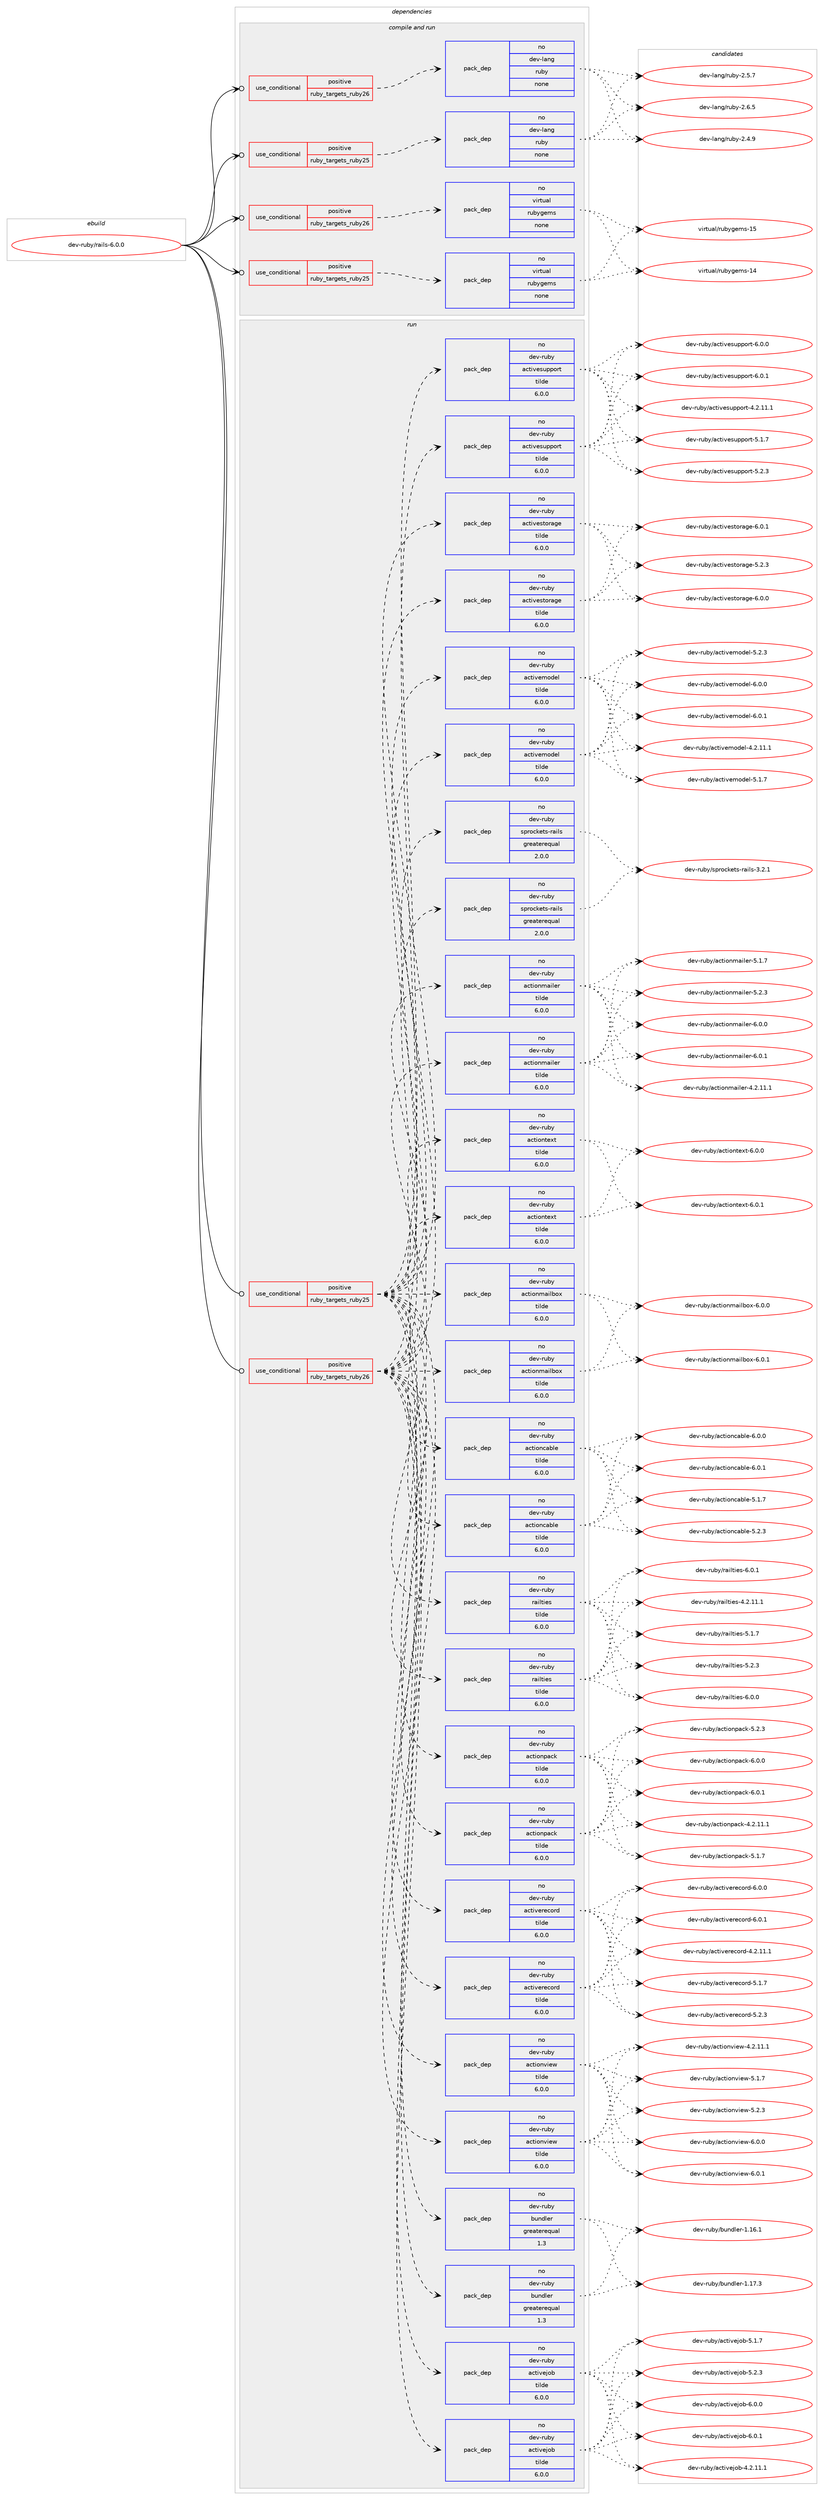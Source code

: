 digraph prolog {

# *************
# Graph options
# *************

newrank=true;
concentrate=true;
compound=true;
graph [rankdir=LR,fontname=Helvetica,fontsize=10,ranksep=1.5];#, ranksep=2.5, nodesep=0.2];
edge  [arrowhead=vee];
node  [fontname=Helvetica,fontsize=10];

# **********
# The ebuild
# **********

subgraph cluster_leftcol {
color=gray;
rank=same;
label=<<i>ebuild</i>>;
id [label="dev-ruby/rails-6.0.0", color=red, width=4, href="../dev-ruby/rails-6.0.0.svg"];
}

# ****************
# The dependencies
# ****************

subgraph cluster_midcol {
color=gray;
label=<<i>dependencies</i>>;
subgraph cluster_compile {
fillcolor="#eeeeee";
style=filled;
label=<<i>compile</i>>;
}
subgraph cluster_compileandrun {
fillcolor="#eeeeee";
style=filled;
label=<<i>compile and run</i>>;
subgraph cond171606 {
dependency703080 [label=<<TABLE BORDER="0" CELLBORDER="1" CELLSPACING="0" CELLPADDING="4"><TR><TD ROWSPAN="3" CELLPADDING="10">use_conditional</TD></TR><TR><TD>positive</TD></TR><TR><TD>ruby_targets_ruby25</TD></TR></TABLE>>, shape=none, color=red];
subgraph pack519444 {
dependency703081 [label=<<TABLE BORDER="0" CELLBORDER="1" CELLSPACING="0" CELLPADDING="4" WIDTH="220"><TR><TD ROWSPAN="6" CELLPADDING="30">pack_dep</TD></TR><TR><TD WIDTH="110">no</TD></TR><TR><TD>dev-lang</TD></TR><TR><TD>ruby</TD></TR><TR><TD>none</TD></TR><TR><TD></TD></TR></TABLE>>, shape=none, color=blue];
}
dependency703080:e -> dependency703081:w [weight=20,style="dashed",arrowhead="vee"];
}
id:e -> dependency703080:w [weight=20,style="solid",arrowhead="odotvee"];
subgraph cond171607 {
dependency703082 [label=<<TABLE BORDER="0" CELLBORDER="1" CELLSPACING="0" CELLPADDING="4"><TR><TD ROWSPAN="3" CELLPADDING="10">use_conditional</TD></TR><TR><TD>positive</TD></TR><TR><TD>ruby_targets_ruby25</TD></TR></TABLE>>, shape=none, color=red];
subgraph pack519445 {
dependency703083 [label=<<TABLE BORDER="0" CELLBORDER="1" CELLSPACING="0" CELLPADDING="4" WIDTH="220"><TR><TD ROWSPAN="6" CELLPADDING="30">pack_dep</TD></TR><TR><TD WIDTH="110">no</TD></TR><TR><TD>virtual</TD></TR><TR><TD>rubygems</TD></TR><TR><TD>none</TD></TR><TR><TD></TD></TR></TABLE>>, shape=none, color=blue];
}
dependency703082:e -> dependency703083:w [weight=20,style="dashed",arrowhead="vee"];
}
id:e -> dependency703082:w [weight=20,style="solid",arrowhead="odotvee"];
subgraph cond171608 {
dependency703084 [label=<<TABLE BORDER="0" CELLBORDER="1" CELLSPACING="0" CELLPADDING="4"><TR><TD ROWSPAN="3" CELLPADDING="10">use_conditional</TD></TR><TR><TD>positive</TD></TR><TR><TD>ruby_targets_ruby26</TD></TR></TABLE>>, shape=none, color=red];
subgraph pack519446 {
dependency703085 [label=<<TABLE BORDER="0" CELLBORDER="1" CELLSPACING="0" CELLPADDING="4" WIDTH="220"><TR><TD ROWSPAN="6" CELLPADDING="30">pack_dep</TD></TR><TR><TD WIDTH="110">no</TD></TR><TR><TD>dev-lang</TD></TR><TR><TD>ruby</TD></TR><TR><TD>none</TD></TR><TR><TD></TD></TR></TABLE>>, shape=none, color=blue];
}
dependency703084:e -> dependency703085:w [weight=20,style="dashed",arrowhead="vee"];
}
id:e -> dependency703084:w [weight=20,style="solid",arrowhead="odotvee"];
subgraph cond171609 {
dependency703086 [label=<<TABLE BORDER="0" CELLBORDER="1" CELLSPACING="0" CELLPADDING="4"><TR><TD ROWSPAN="3" CELLPADDING="10">use_conditional</TD></TR><TR><TD>positive</TD></TR><TR><TD>ruby_targets_ruby26</TD></TR></TABLE>>, shape=none, color=red];
subgraph pack519447 {
dependency703087 [label=<<TABLE BORDER="0" CELLBORDER="1" CELLSPACING="0" CELLPADDING="4" WIDTH="220"><TR><TD ROWSPAN="6" CELLPADDING="30">pack_dep</TD></TR><TR><TD WIDTH="110">no</TD></TR><TR><TD>virtual</TD></TR><TR><TD>rubygems</TD></TR><TR><TD>none</TD></TR><TR><TD></TD></TR></TABLE>>, shape=none, color=blue];
}
dependency703086:e -> dependency703087:w [weight=20,style="dashed",arrowhead="vee"];
}
id:e -> dependency703086:w [weight=20,style="solid",arrowhead="odotvee"];
}
subgraph cluster_run {
fillcolor="#eeeeee";
style=filled;
label=<<i>run</i>>;
subgraph cond171610 {
dependency703088 [label=<<TABLE BORDER="0" CELLBORDER="1" CELLSPACING="0" CELLPADDING="4"><TR><TD ROWSPAN="3" CELLPADDING="10">use_conditional</TD></TR><TR><TD>positive</TD></TR><TR><TD>ruby_targets_ruby25</TD></TR></TABLE>>, shape=none, color=red];
subgraph pack519448 {
dependency703089 [label=<<TABLE BORDER="0" CELLBORDER="1" CELLSPACING="0" CELLPADDING="4" WIDTH="220"><TR><TD ROWSPAN="6" CELLPADDING="30">pack_dep</TD></TR><TR><TD WIDTH="110">no</TD></TR><TR><TD>dev-ruby</TD></TR><TR><TD>actioncable</TD></TR><TR><TD>tilde</TD></TR><TR><TD>6.0.0</TD></TR></TABLE>>, shape=none, color=blue];
}
dependency703088:e -> dependency703089:w [weight=20,style="dashed",arrowhead="vee"];
subgraph pack519449 {
dependency703090 [label=<<TABLE BORDER="0" CELLBORDER="1" CELLSPACING="0" CELLPADDING="4" WIDTH="220"><TR><TD ROWSPAN="6" CELLPADDING="30">pack_dep</TD></TR><TR><TD WIDTH="110">no</TD></TR><TR><TD>dev-ruby</TD></TR><TR><TD>actionmailbox</TD></TR><TR><TD>tilde</TD></TR><TR><TD>6.0.0</TD></TR></TABLE>>, shape=none, color=blue];
}
dependency703088:e -> dependency703090:w [weight=20,style="dashed",arrowhead="vee"];
subgraph pack519450 {
dependency703091 [label=<<TABLE BORDER="0" CELLBORDER="1" CELLSPACING="0" CELLPADDING="4" WIDTH="220"><TR><TD ROWSPAN="6" CELLPADDING="30">pack_dep</TD></TR><TR><TD WIDTH="110">no</TD></TR><TR><TD>dev-ruby</TD></TR><TR><TD>actionmailer</TD></TR><TR><TD>tilde</TD></TR><TR><TD>6.0.0</TD></TR></TABLE>>, shape=none, color=blue];
}
dependency703088:e -> dependency703091:w [weight=20,style="dashed",arrowhead="vee"];
subgraph pack519451 {
dependency703092 [label=<<TABLE BORDER="0" CELLBORDER="1" CELLSPACING="0" CELLPADDING="4" WIDTH="220"><TR><TD ROWSPAN="6" CELLPADDING="30">pack_dep</TD></TR><TR><TD WIDTH="110">no</TD></TR><TR><TD>dev-ruby</TD></TR><TR><TD>actionpack</TD></TR><TR><TD>tilde</TD></TR><TR><TD>6.0.0</TD></TR></TABLE>>, shape=none, color=blue];
}
dependency703088:e -> dependency703092:w [weight=20,style="dashed",arrowhead="vee"];
subgraph pack519452 {
dependency703093 [label=<<TABLE BORDER="0" CELLBORDER="1" CELLSPACING="0" CELLPADDING="4" WIDTH="220"><TR><TD ROWSPAN="6" CELLPADDING="30">pack_dep</TD></TR><TR><TD WIDTH="110">no</TD></TR><TR><TD>dev-ruby</TD></TR><TR><TD>actiontext</TD></TR><TR><TD>tilde</TD></TR><TR><TD>6.0.0</TD></TR></TABLE>>, shape=none, color=blue];
}
dependency703088:e -> dependency703093:w [weight=20,style="dashed",arrowhead="vee"];
subgraph pack519453 {
dependency703094 [label=<<TABLE BORDER="0" CELLBORDER="1" CELLSPACING="0" CELLPADDING="4" WIDTH="220"><TR><TD ROWSPAN="6" CELLPADDING="30">pack_dep</TD></TR><TR><TD WIDTH="110">no</TD></TR><TR><TD>dev-ruby</TD></TR><TR><TD>actionview</TD></TR><TR><TD>tilde</TD></TR><TR><TD>6.0.0</TD></TR></TABLE>>, shape=none, color=blue];
}
dependency703088:e -> dependency703094:w [weight=20,style="dashed",arrowhead="vee"];
subgraph pack519454 {
dependency703095 [label=<<TABLE BORDER="0" CELLBORDER="1" CELLSPACING="0" CELLPADDING="4" WIDTH="220"><TR><TD ROWSPAN="6" CELLPADDING="30">pack_dep</TD></TR><TR><TD WIDTH="110">no</TD></TR><TR><TD>dev-ruby</TD></TR><TR><TD>activejob</TD></TR><TR><TD>tilde</TD></TR><TR><TD>6.0.0</TD></TR></TABLE>>, shape=none, color=blue];
}
dependency703088:e -> dependency703095:w [weight=20,style="dashed",arrowhead="vee"];
subgraph pack519455 {
dependency703096 [label=<<TABLE BORDER="0" CELLBORDER="1" CELLSPACING="0" CELLPADDING="4" WIDTH="220"><TR><TD ROWSPAN="6" CELLPADDING="30">pack_dep</TD></TR><TR><TD WIDTH="110">no</TD></TR><TR><TD>dev-ruby</TD></TR><TR><TD>activemodel</TD></TR><TR><TD>tilde</TD></TR><TR><TD>6.0.0</TD></TR></TABLE>>, shape=none, color=blue];
}
dependency703088:e -> dependency703096:w [weight=20,style="dashed",arrowhead="vee"];
subgraph pack519456 {
dependency703097 [label=<<TABLE BORDER="0" CELLBORDER="1" CELLSPACING="0" CELLPADDING="4" WIDTH="220"><TR><TD ROWSPAN="6" CELLPADDING="30">pack_dep</TD></TR><TR><TD WIDTH="110">no</TD></TR><TR><TD>dev-ruby</TD></TR><TR><TD>activerecord</TD></TR><TR><TD>tilde</TD></TR><TR><TD>6.0.0</TD></TR></TABLE>>, shape=none, color=blue];
}
dependency703088:e -> dependency703097:w [weight=20,style="dashed",arrowhead="vee"];
subgraph pack519457 {
dependency703098 [label=<<TABLE BORDER="0" CELLBORDER="1" CELLSPACING="0" CELLPADDING="4" WIDTH="220"><TR><TD ROWSPAN="6" CELLPADDING="30">pack_dep</TD></TR><TR><TD WIDTH="110">no</TD></TR><TR><TD>dev-ruby</TD></TR><TR><TD>activestorage</TD></TR><TR><TD>tilde</TD></TR><TR><TD>6.0.0</TD></TR></TABLE>>, shape=none, color=blue];
}
dependency703088:e -> dependency703098:w [weight=20,style="dashed",arrowhead="vee"];
subgraph pack519458 {
dependency703099 [label=<<TABLE BORDER="0" CELLBORDER="1" CELLSPACING="0" CELLPADDING="4" WIDTH="220"><TR><TD ROWSPAN="6" CELLPADDING="30">pack_dep</TD></TR><TR><TD WIDTH="110">no</TD></TR><TR><TD>dev-ruby</TD></TR><TR><TD>activesupport</TD></TR><TR><TD>tilde</TD></TR><TR><TD>6.0.0</TD></TR></TABLE>>, shape=none, color=blue];
}
dependency703088:e -> dependency703099:w [weight=20,style="dashed",arrowhead="vee"];
subgraph pack519459 {
dependency703100 [label=<<TABLE BORDER="0" CELLBORDER="1" CELLSPACING="0" CELLPADDING="4" WIDTH="220"><TR><TD ROWSPAN="6" CELLPADDING="30">pack_dep</TD></TR><TR><TD WIDTH="110">no</TD></TR><TR><TD>dev-ruby</TD></TR><TR><TD>railties</TD></TR><TR><TD>tilde</TD></TR><TR><TD>6.0.0</TD></TR></TABLE>>, shape=none, color=blue];
}
dependency703088:e -> dependency703100:w [weight=20,style="dashed",arrowhead="vee"];
subgraph pack519460 {
dependency703101 [label=<<TABLE BORDER="0" CELLBORDER="1" CELLSPACING="0" CELLPADDING="4" WIDTH="220"><TR><TD ROWSPAN="6" CELLPADDING="30">pack_dep</TD></TR><TR><TD WIDTH="110">no</TD></TR><TR><TD>dev-ruby</TD></TR><TR><TD>bundler</TD></TR><TR><TD>greaterequal</TD></TR><TR><TD>1.3</TD></TR></TABLE>>, shape=none, color=blue];
}
dependency703088:e -> dependency703101:w [weight=20,style="dashed",arrowhead="vee"];
subgraph pack519461 {
dependency703102 [label=<<TABLE BORDER="0" CELLBORDER="1" CELLSPACING="0" CELLPADDING="4" WIDTH="220"><TR><TD ROWSPAN="6" CELLPADDING="30">pack_dep</TD></TR><TR><TD WIDTH="110">no</TD></TR><TR><TD>dev-ruby</TD></TR><TR><TD>sprockets-rails</TD></TR><TR><TD>greaterequal</TD></TR><TR><TD>2.0.0</TD></TR></TABLE>>, shape=none, color=blue];
}
dependency703088:e -> dependency703102:w [weight=20,style="dashed",arrowhead="vee"];
}
id:e -> dependency703088:w [weight=20,style="solid",arrowhead="odot"];
subgraph cond171611 {
dependency703103 [label=<<TABLE BORDER="0" CELLBORDER="1" CELLSPACING="0" CELLPADDING="4"><TR><TD ROWSPAN="3" CELLPADDING="10">use_conditional</TD></TR><TR><TD>positive</TD></TR><TR><TD>ruby_targets_ruby26</TD></TR></TABLE>>, shape=none, color=red];
subgraph pack519462 {
dependency703104 [label=<<TABLE BORDER="0" CELLBORDER="1" CELLSPACING="0" CELLPADDING="4" WIDTH="220"><TR><TD ROWSPAN="6" CELLPADDING="30">pack_dep</TD></TR><TR><TD WIDTH="110">no</TD></TR><TR><TD>dev-ruby</TD></TR><TR><TD>actioncable</TD></TR><TR><TD>tilde</TD></TR><TR><TD>6.0.0</TD></TR></TABLE>>, shape=none, color=blue];
}
dependency703103:e -> dependency703104:w [weight=20,style="dashed",arrowhead="vee"];
subgraph pack519463 {
dependency703105 [label=<<TABLE BORDER="0" CELLBORDER="1" CELLSPACING="0" CELLPADDING="4" WIDTH="220"><TR><TD ROWSPAN="6" CELLPADDING="30">pack_dep</TD></TR><TR><TD WIDTH="110">no</TD></TR><TR><TD>dev-ruby</TD></TR><TR><TD>actionmailbox</TD></TR><TR><TD>tilde</TD></TR><TR><TD>6.0.0</TD></TR></TABLE>>, shape=none, color=blue];
}
dependency703103:e -> dependency703105:w [weight=20,style="dashed",arrowhead="vee"];
subgraph pack519464 {
dependency703106 [label=<<TABLE BORDER="0" CELLBORDER="1" CELLSPACING="0" CELLPADDING="4" WIDTH="220"><TR><TD ROWSPAN="6" CELLPADDING="30">pack_dep</TD></TR><TR><TD WIDTH="110">no</TD></TR><TR><TD>dev-ruby</TD></TR><TR><TD>actionmailer</TD></TR><TR><TD>tilde</TD></TR><TR><TD>6.0.0</TD></TR></TABLE>>, shape=none, color=blue];
}
dependency703103:e -> dependency703106:w [weight=20,style="dashed",arrowhead="vee"];
subgraph pack519465 {
dependency703107 [label=<<TABLE BORDER="0" CELLBORDER="1" CELLSPACING="0" CELLPADDING="4" WIDTH="220"><TR><TD ROWSPAN="6" CELLPADDING="30">pack_dep</TD></TR><TR><TD WIDTH="110">no</TD></TR><TR><TD>dev-ruby</TD></TR><TR><TD>actionpack</TD></TR><TR><TD>tilde</TD></TR><TR><TD>6.0.0</TD></TR></TABLE>>, shape=none, color=blue];
}
dependency703103:e -> dependency703107:w [weight=20,style="dashed",arrowhead="vee"];
subgraph pack519466 {
dependency703108 [label=<<TABLE BORDER="0" CELLBORDER="1" CELLSPACING="0" CELLPADDING="4" WIDTH="220"><TR><TD ROWSPAN="6" CELLPADDING="30">pack_dep</TD></TR><TR><TD WIDTH="110">no</TD></TR><TR><TD>dev-ruby</TD></TR><TR><TD>actiontext</TD></TR><TR><TD>tilde</TD></TR><TR><TD>6.0.0</TD></TR></TABLE>>, shape=none, color=blue];
}
dependency703103:e -> dependency703108:w [weight=20,style="dashed",arrowhead="vee"];
subgraph pack519467 {
dependency703109 [label=<<TABLE BORDER="0" CELLBORDER="1" CELLSPACING="0" CELLPADDING="4" WIDTH="220"><TR><TD ROWSPAN="6" CELLPADDING="30">pack_dep</TD></TR><TR><TD WIDTH="110">no</TD></TR><TR><TD>dev-ruby</TD></TR><TR><TD>actionview</TD></TR><TR><TD>tilde</TD></TR><TR><TD>6.0.0</TD></TR></TABLE>>, shape=none, color=blue];
}
dependency703103:e -> dependency703109:w [weight=20,style="dashed",arrowhead="vee"];
subgraph pack519468 {
dependency703110 [label=<<TABLE BORDER="0" CELLBORDER="1" CELLSPACING="0" CELLPADDING="4" WIDTH="220"><TR><TD ROWSPAN="6" CELLPADDING="30">pack_dep</TD></TR><TR><TD WIDTH="110">no</TD></TR><TR><TD>dev-ruby</TD></TR><TR><TD>activejob</TD></TR><TR><TD>tilde</TD></TR><TR><TD>6.0.0</TD></TR></TABLE>>, shape=none, color=blue];
}
dependency703103:e -> dependency703110:w [weight=20,style="dashed",arrowhead="vee"];
subgraph pack519469 {
dependency703111 [label=<<TABLE BORDER="0" CELLBORDER="1" CELLSPACING="0" CELLPADDING="4" WIDTH="220"><TR><TD ROWSPAN="6" CELLPADDING="30">pack_dep</TD></TR><TR><TD WIDTH="110">no</TD></TR><TR><TD>dev-ruby</TD></TR><TR><TD>activemodel</TD></TR><TR><TD>tilde</TD></TR><TR><TD>6.0.0</TD></TR></TABLE>>, shape=none, color=blue];
}
dependency703103:e -> dependency703111:w [weight=20,style="dashed",arrowhead="vee"];
subgraph pack519470 {
dependency703112 [label=<<TABLE BORDER="0" CELLBORDER="1" CELLSPACING="0" CELLPADDING="4" WIDTH="220"><TR><TD ROWSPAN="6" CELLPADDING="30">pack_dep</TD></TR><TR><TD WIDTH="110">no</TD></TR><TR><TD>dev-ruby</TD></TR><TR><TD>activerecord</TD></TR><TR><TD>tilde</TD></TR><TR><TD>6.0.0</TD></TR></TABLE>>, shape=none, color=blue];
}
dependency703103:e -> dependency703112:w [weight=20,style="dashed",arrowhead="vee"];
subgraph pack519471 {
dependency703113 [label=<<TABLE BORDER="0" CELLBORDER="1" CELLSPACING="0" CELLPADDING="4" WIDTH="220"><TR><TD ROWSPAN="6" CELLPADDING="30">pack_dep</TD></TR><TR><TD WIDTH="110">no</TD></TR><TR><TD>dev-ruby</TD></TR><TR><TD>activestorage</TD></TR><TR><TD>tilde</TD></TR><TR><TD>6.0.0</TD></TR></TABLE>>, shape=none, color=blue];
}
dependency703103:e -> dependency703113:w [weight=20,style="dashed",arrowhead="vee"];
subgraph pack519472 {
dependency703114 [label=<<TABLE BORDER="0" CELLBORDER="1" CELLSPACING="0" CELLPADDING="4" WIDTH="220"><TR><TD ROWSPAN="6" CELLPADDING="30">pack_dep</TD></TR><TR><TD WIDTH="110">no</TD></TR><TR><TD>dev-ruby</TD></TR><TR><TD>activesupport</TD></TR><TR><TD>tilde</TD></TR><TR><TD>6.0.0</TD></TR></TABLE>>, shape=none, color=blue];
}
dependency703103:e -> dependency703114:w [weight=20,style="dashed",arrowhead="vee"];
subgraph pack519473 {
dependency703115 [label=<<TABLE BORDER="0" CELLBORDER="1" CELLSPACING="0" CELLPADDING="4" WIDTH="220"><TR><TD ROWSPAN="6" CELLPADDING="30">pack_dep</TD></TR><TR><TD WIDTH="110">no</TD></TR><TR><TD>dev-ruby</TD></TR><TR><TD>railties</TD></TR><TR><TD>tilde</TD></TR><TR><TD>6.0.0</TD></TR></TABLE>>, shape=none, color=blue];
}
dependency703103:e -> dependency703115:w [weight=20,style="dashed",arrowhead="vee"];
subgraph pack519474 {
dependency703116 [label=<<TABLE BORDER="0" CELLBORDER="1" CELLSPACING="0" CELLPADDING="4" WIDTH="220"><TR><TD ROWSPAN="6" CELLPADDING="30">pack_dep</TD></TR><TR><TD WIDTH="110">no</TD></TR><TR><TD>dev-ruby</TD></TR><TR><TD>bundler</TD></TR><TR><TD>greaterequal</TD></TR><TR><TD>1.3</TD></TR></TABLE>>, shape=none, color=blue];
}
dependency703103:e -> dependency703116:w [weight=20,style="dashed",arrowhead="vee"];
subgraph pack519475 {
dependency703117 [label=<<TABLE BORDER="0" CELLBORDER="1" CELLSPACING="0" CELLPADDING="4" WIDTH="220"><TR><TD ROWSPAN="6" CELLPADDING="30">pack_dep</TD></TR><TR><TD WIDTH="110">no</TD></TR><TR><TD>dev-ruby</TD></TR><TR><TD>sprockets-rails</TD></TR><TR><TD>greaterequal</TD></TR><TR><TD>2.0.0</TD></TR></TABLE>>, shape=none, color=blue];
}
dependency703103:e -> dependency703117:w [weight=20,style="dashed",arrowhead="vee"];
}
id:e -> dependency703103:w [weight=20,style="solid",arrowhead="odot"];
}
}

# **************
# The candidates
# **************

subgraph cluster_choices {
rank=same;
color=gray;
label=<<i>candidates</i>>;

subgraph choice519444 {
color=black;
nodesep=1;
choice10010111845108971101034711411798121455046524657 [label="dev-lang/ruby-2.4.9", color=red, width=4,href="../dev-lang/ruby-2.4.9.svg"];
choice10010111845108971101034711411798121455046534655 [label="dev-lang/ruby-2.5.7", color=red, width=4,href="../dev-lang/ruby-2.5.7.svg"];
choice10010111845108971101034711411798121455046544653 [label="dev-lang/ruby-2.6.5", color=red, width=4,href="../dev-lang/ruby-2.6.5.svg"];
dependency703081:e -> choice10010111845108971101034711411798121455046524657:w [style=dotted,weight="100"];
dependency703081:e -> choice10010111845108971101034711411798121455046534655:w [style=dotted,weight="100"];
dependency703081:e -> choice10010111845108971101034711411798121455046544653:w [style=dotted,weight="100"];
}
subgraph choice519445 {
color=black;
nodesep=1;
choice118105114116117971084711411798121103101109115454952 [label="virtual/rubygems-14", color=red, width=4,href="../virtual/rubygems-14.svg"];
choice118105114116117971084711411798121103101109115454953 [label="virtual/rubygems-15", color=red, width=4,href="../virtual/rubygems-15.svg"];
dependency703083:e -> choice118105114116117971084711411798121103101109115454952:w [style=dotted,weight="100"];
dependency703083:e -> choice118105114116117971084711411798121103101109115454953:w [style=dotted,weight="100"];
}
subgraph choice519446 {
color=black;
nodesep=1;
choice10010111845108971101034711411798121455046524657 [label="dev-lang/ruby-2.4.9", color=red, width=4,href="../dev-lang/ruby-2.4.9.svg"];
choice10010111845108971101034711411798121455046534655 [label="dev-lang/ruby-2.5.7", color=red, width=4,href="../dev-lang/ruby-2.5.7.svg"];
choice10010111845108971101034711411798121455046544653 [label="dev-lang/ruby-2.6.5", color=red, width=4,href="../dev-lang/ruby-2.6.5.svg"];
dependency703085:e -> choice10010111845108971101034711411798121455046524657:w [style=dotted,weight="100"];
dependency703085:e -> choice10010111845108971101034711411798121455046534655:w [style=dotted,weight="100"];
dependency703085:e -> choice10010111845108971101034711411798121455046544653:w [style=dotted,weight="100"];
}
subgraph choice519447 {
color=black;
nodesep=1;
choice118105114116117971084711411798121103101109115454952 [label="virtual/rubygems-14", color=red, width=4,href="../virtual/rubygems-14.svg"];
choice118105114116117971084711411798121103101109115454953 [label="virtual/rubygems-15", color=red, width=4,href="../virtual/rubygems-15.svg"];
dependency703087:e -> choice118105114116117971084711411798121103101109115454952:w [style=dotted,weight="100"];
dependency703087:e -> choice118105114116117971084711411798121103101109115454953:w [style=dotted,weight="100"];
}
subgraph choice519448 {
color=black;
nodesep=1;
choice1001011184511411798121479799116105111110999798108101455346494655 [label="dev-ruby/actioncable-5.1.7", color=red, width=4,href="../dev-ruby/actioncable-5.1.7.svg"];
choice1001011184511411798121479799116105111110999798108101455346504651 [label="dev-ruby/actioncable-5.2.3", color=red, width=4,href="../dev-ruby/actioncable-5.2.3.svg"];
choice1001011184511411798121479799116105111110999798108101455446484648 [label="dev-ruby/actioncable-6.0.0", color=red, width=4,href="../dev-ruby/actioncable-6.0.0.svg"];
choice1001011184511411798121479799116105111110999798108101455446484649 [label="dev-ruby/actioncable-6.0.1", color=red, width=4,href="../dev-ruby/actioncable-6.0.1.svg"];
dependency703089:e -> choice1001011184511411798121479799116105111110999798108101455346494655:w [style=dotted,weight="100"];
dependency703089:e -> choice1001011184511411798121479799116105111110999798108101455346504651:w [style=dotted,weight="100"];
dependency703089:e -> choice1001011184511411798121479799116105111110999798108101455446484648:w [style=dotted,weight="100"];
dependency703089:e -> choice1001011184511411798121479799116105111110999798108101455446484649:w [style=dotted,weight="100"];
}
subgraph choice519449 {
color=black;
nodesep=1;
choice10010111845114117981214797991161051111101099710510898111120455446484648 [label="dev-ruby/actionmailbox-6.0.0", color=red, width=4,href="../dev-ruby/actionmailbox-6.0.0.svg"];
choice10010111845114117981214797991161051111101099710510898111120455446484649 [label="dev-ruby/actionmailbox-6.0.1", color=red, width=4,href="../dev-ruby/actionmailbox-6.0.1.svg"];
dependency703090:e -> choice10010111845114117981214797991161051111101099710510898111120455446484648:w [style=dotted,weight="100"];
dependency703090:e -> choice10010111845114117981214797991161051111101099710510898111120455446484649:w [style=dotted,weight="100"];
}
subgraph choice519450 {
color=black;
nodesep=1;
choice100101118451141179812147979911610511111010997105108101114455246504649494649 [label="dev-ruby/actionmailer-4.2.11.1", color=red, width=4,href="../dev-ruby/actionmailer-4.2.11.1.svg"];
choice100101118451141179812147979911610511111010997105108101114455346494655 [label="dev-ruby/actionmailer-5.1.7", color=red, width=4,href="../dev-ruby/actionmailer-5.1.7.svg"];
choice100101118451141179812147979911610511111010997105108101114455346504651 [label="dev-ruby/actionmailer-5.2.3", color=red, width=4,href="../dev-ruby/actionmailer-5.2.3.svg"];
choice100101118451141179812147979911610511111010997105108101114455446484648 [label="dev-ruby/actionmailer-6.0.0", color=red, width=4,href="../dev-ruby/actionmailer-6.0.0.svg"];
choice100101118451141179812147979911610511111010997105108101114455446484649 [label="dev-ruby/actionmailer-6.0.1", color=red, width=4,href="../dev-ruby/actionmailer-6.0.1.svg"];
dependency703091:e -> choice100101118451141179812147979911610511111010997105108101114455246504649494649:w [style=dotted,weight="100"];
dependency703091:e -> choice100101118451141179812147979911610511111010997105108101114455346494655:w [style=dotted,weight="100"];
dependency703091:e -> choice100101118451141179812147979911610511111010997105108101114455346504651:w [style=dotted,weight="100"];
dependency703091:e -> choice100101118451141179812147979911610511111010997105108101114455446484648:w [style=dotted,weight="100"];
dependency703091:e -> choice100101118451141179812147979911610511111010997105108101114455446484649:w [style=dotted,weight="100"];
}
subgraph choice519451 {
color=black;
nodesep=1;
choice10010111845114117981214797991161051111101129799107455246504649494649 [label="dev-ruby/actionpack-4.2.11.1", color=red, width=4,href="../dev-ruby/actionpack-4.2.11.1.svg"];
choice10010111845114117981214797991161051111101129799107455346494655 [label="dev-ruby/actionpack-5.1.7", color=red, width=4,href="../dev-ruby/actionpack-5.1.7.svg"];
choice10010111845114117981214797991161051111101129799107455346504651 [label="dev-ruby/actionpack-5.2.3", color=red, width=4,href="../dev-ruby/actionpack-5.2.3.svg"];
choice10010111845114117981214797991161051111101129799107455446484648 [label="dev-ruby/actionpack-6.0.0", color=red, width=4,href="../dev-ruby/actionpack-6.0.0.svg"];
choice10010111845114117981214797991161051111101129799107455446484649 [label="dev-ruby/actionpack-6.0.1", color=red, width=4,href="../dev-ruby/actionpack-6.0.1.svg"];
dependency703092:e -> choice10010111845114117981214797991161051111101129799107455246504649494649:w [style=dotted,weight="100"];
dependency703092:e -> choice10010111845114117981214797991161051111101129799107455346494655:w [style=dotted,weight="100"];
dependency703092:e -> choice10010111845114117981214797991161051111101129799107455346504651:w [style=dotted,weight="100"];
dependency703092:e -> choice10010111845114117981214797991161051111101129799107455446484648:w [style=dotted,weight="100"];
dependency703092:e -> choice10010111845114117981214797991161051111101129799107455446484649:w [style=dotted,weight="100"];
}
subgraph choice519452 {
color=black;
nodesep=1;
choice1001011184511411798121479799116105111110116101120116455446484648 [label="dev-ruby/actiontext-6.0.0", color=red, width=4,href="../dev-ruby/actiontext-6.0.0.svg"];
choice1001011184511411798121479799116105111110116101120116455446484649 [label="dev-ruby/actiontext-6.0.1", color=red, width=4,href="../dev-ruby/actiontext-6.0.1.svg"];
dependency703093:e -> choice1001011184511411798121479799116105111110116101120116455446484648:w [style=dotted,weight="100"];
dependency703093:e -> choice1001011184511411798121479799116105111110116101120116455446484649:w [style=dotted,weight="100"];
}
subgraph choice519453 {
color=black;
nodesep=1;
choice1001011184511411798121479799116105111110118105101119455246504649494649 [label="dev-ruby/actionview-4.2.11.1", color=red, width=4,href="../dev-ruby/actionview-4.2.11.1.svg"];
choice1001011184511411798121479799116105111110118105101119455346494655 [label="dev-ruby/actionview-5.1.7", color=red, width=4,href="../dev-ruby/actionview-5.1.7.svg"];
choice1001011184511411798121479799116105111110118105101119455346504651 [label="dev-ruby/actionview-5.2.3", color=red, width=4,href="../dev-ruby/actionview-5.2.3.svg"];
choice1001011184511411798121479799116105111110118105101119455446484648 [label="dev-ruby/actionview-6.0.0", color=red, width=4,href="../dev-ruby/actionview-6.0.0.svg"];
choice1001011184511411798121479799116105111110118105101119455446484649 [label="dev-ruby/actionview-6.0.1", color=red, width=4,href="../dev-ruby/actionview-6.0.1.svg"];
dependency703094:e -> choice1001011184511411798121479799116105111110118105101119455246504649494649:w [style=dotted,weight="100"];
dependency703094:e -> choice1001011184511411798121479799116105111110118105101119455346494655:w [style=dotted,weight="100"];
dependency703094:e -> choice1001011184511411798121479799116105111110118105101119455346504651:w [style=dotted,weight="100"];
dependency703094:e -> choice1001011184511411798121479799116105111110118105101119455446484648:w [style=dotted,weight="100"];
dependency703094:e -> choice1001011184511411798121479799116105111110118105101119455446484649:w [style=dotted,weight="100"];
}
subgraph choice519454 {
color=black;
nodesep=1;
choice100101118451141179812147979911610511810110611198455246504649494649 [label="dev-ruby/activejob-4.2.11.1", color=red, width=4,href="../dev-ruby/activejob-4.2.11.1.svg"];
choice100101118451141179812147979911610511810110611198455346494655 [label="dev-ruby/activejob-5.1.7", color=red, width=4,href="../dev-ruby/activejob-5.1.7.svg"];
choice100101118451141179812147979911610511810110611198455346504651 [label="dev-ruby/activejob-5.2.3", color=red, width=4,href="../dev-ruby/activejob-5.2.3.svg"];
choice100101118451141179812147979911610511810110611198455446484648 [label="dev-ruby/activejob-6.0.0", color=red, width=4,href="../dev-ruby/activejob-6.0.0.svg"];
choice100101118451141179812147979911610511810110611198455446484649 [label="dev-ruby/activejob-6.0.1", color=red, width=4,href="../dev-ruby/activejob-6.0.1.svg"];
dependency703095:e -> choice100101118451141179812147979911610511810110611198455246504649494649:w [style=dotted,weight="100"];
dependency703095:e -> choice100101118451141179812147979911610511810110611198455346494655:w [style=dotted,weight="100"];
dependency703095:e -> choice100101118451141179812147979911610511810110611198455346504651:w [style=dotted,weight="100"];
dependency703095:e -> choice100101118451141179812147979911610511810110611198455446484648:w [style=dotted,weight="100"];
dependency703095:e -> choice100101118451141179812147979911610511810110611198455446484649:w [style=dotted,weight="100"];
}
subgraph choice519455 {
color=black;
nodesep=1;
choice1001011184511411798121479799116105118101109111100101108455246504649494649 [label="dev-ruby/activemodel-4.2.11.1", color=red, width=4,href="../dev-ruby/activemodel-4.2.11.1.svg"];
choice1001011184511411798121479799116105118101109111100101108455346494655 [label="dev-ruby/activemodel-5.1.7", color=red, width=4,href="../dev-ruby/activemodel-5.1.7.svg"];
choice1001011184511411798121479799116105118101109111100101108455346504651 [label="dev-ruby/activemodel-5.2.3", color=red, width=4,href="../dev-ruby/activemodel-5.2.3.svg"];
choice1001011184511411798121479799116105118101109111100101108455446484648 [label="dev-ruby/activemodel-6.0.0", color=red, width=4,href="../dev-ruby/activemodel-6.0.0.svg"];
choice1001011184511411798121479799116105118101109111100101108455446484649 [label="dev-ruby/activemodel-6.0.1", color=red, width=4,href="../dev-ruby/activemodel-6.0.1.svg"];
dependency703096:e -> choice1001011184511411798121479799116105118101109111100101108455246504649494649:w [style=dotted,weight="100"];
dependency703096:e -> choice1001011184511411798121479799116105118101109111100101108455346494655:w [style=dotted,weight="100"];
dependency703096:e -> choice1001011184511411798121479799116105118101109111100101108455346504651:w [style=dotted,weight="100"];
dependency703096:e -> choice1001011184511411798121479799116105118101109111100101108455446484648:w [style=dotted,weight="100"];
dependency703096:e -> choice1001011184511411798121479799116105118101109111100101108455446484649:w [style=dotted,weight="100"];
}
subgraph choice519456 {
color=black;
nodesep=1;
choice100101118451141179812147979911610511810111410199111114100455246504649494649 [label="dev-ruby/activerecord-4.2.11.1", color=red, width=4,href="../dev-ruby/activerecord-4.2.11.1.svg"];
choice100101118451141179812147979911610511810111410199111114100455346494655 [label="dev-ruby/activerecord-5.1.7", color=red, width=4,href="../dev-ruby/activerecord-5.1.7.svg"];
choice100101118451141179812147979911610511810111410199111114100455346504651 [label="dev-ruby/activerecord-5.2.3", color=red, width=4,href="../dev-ruby/activerecord-5.2.3.svg"];
choice100101118451141179812147979911610511810111410199111114100455446484648 [label="dev-ruby/activerecord-6.0.0", color=red, width=4,href="../dev-ruby/activerecord-6.0.0.svg"];
choice100101118451141179812147979911610511810111410199111114100455446484649 [label="dev-ruby/activerecord-6.0.1", color=red, width=4,href="../dev-ruby/activerecord-6.0.1.svg"];
dependency703097:e -> choice100101118451141179812147979911610511810111410199111114100455246504649494649:w [style=dotted,weight="100"];
dependency703097:e -> choice100101118451141179812147979911610511810111410199111114100455346494655:w [style=dotted,weight="100"];
dependency703097:e -> choice100101118451141179812147979911610511810111410199111114100455346504651:w [style=dotted,weight="100"];
dependency703097:e -> choice100101118451141179812147979911610511810111410199111114100455446484648:w [style=dotted,weight="100"];
dependency703097:e -> choice100101118451141179812147979911610511810111410199111114100455446484649:w [style=dotted,weight="100"];
}
subgraph choice519457 {
color=black;
nodesep=1;
choice100101118451141179812147979911610511810111511611111497103101455346504651 [label="dev-ruby/activestorage-5.2.3", color=red, width=4,href="../dev-ruby/activestorage-5.2.3.svg"];
choice100101118451141179812147979911610511810111511611111497103101455446484648 [label="dev-ruby/activestorage-6.0.0", color=red, width=4,href="../dev-ruby/activestorage-6.0.0.svg"];
choice100101118451141179812147979911610511810111511611111497103101455446484649 [label="dev-ruby/activestorage-6.0.1", color=red, width=4,href="../dev-ruby/activestorage-6.0.1.svg"];
dependency703098:e -> choice100101118451141179812147979911610511810111511611111497103101455346504651:w [style=dotted,weight="100"];
dependency703098:e -> choice100101118451141179812147979911610511810111511611111497103101455446484648:w [style=dotted,weight="100"];
dependency703098:e -> choice100101118451141179812147979911610511810111511611111497103101455446484649:w [style=dotted,weight="100"];
}
subgraph choice519458 {
color=black;
nodesep=1;
choice1001011184511411798121479799116105118101115117112112111114116455246504649494649 [label="dev-ruby/activesupport-4.2.11.1", color=red, width=4,href="../dev-ruby/activesupport-4.2.11.1.svg"];
choice1001011184511411798121479799116105118101115117112112111114116455346494655 [label="dev-ruby/activesupport-5.1.7", color=red, width=4,href="../dev-ruby/activesupport-5.1.7.svg"];
choice1001011184511411798121479799116105118101115117112112111114116455346504651 [label="dev-ruby/activesupport-5.2.3", color=red, width=4,href="../dev-ruby/activesupport-5.2.3.svg"];
choice1001011184511411798121479799116105118101115117112112111114116455446484648 [label="dev-ruby/activesupport-6.0.0", color=red, width=4,href="../dev-ruby/activesupport-6.0.0.svg"];
choice1001011184511411798121479799116105118101115117112112111114116455446484649 [label="dev-ruby/activesupport-6.0.1", color=red, width=4,href="../dev-ruby/activesupport-6.0.1.svg"];
dependency703099:e -> choice1001011184511411798121479799116105118101115117112112111114116455246504649494649:w [style=dotted,weight="100"];
dependency703099:e -> choice1001011184511411798121479799116105118101115117112112111114116455346494655:w [style=dotted,weight="100"];
dependency703099:e -> choice1001011184511411798121479799116105118101115117112112111114116455346504651:w [style=dotted,weight="100"];
dependency703099:e -> choice1001011184511411798121479799116105118101115117112112111114116455446484648:w [style=dotted,weight="100"];
dependency703099:e -> choice1001011184511411798121479799116105118101115117112112111114116455446484649:w [style=dotted,weight="100"];
}
subgraph choice519459 {
color=black;
nodesep=1;
choice10010111845114117981214711497105108116105101115455246504649494649 [label="dev-ruby/railties-4.2.11.1", color=red, width=4,href="../dev-ruby/railties-4.2.11.1.svg"];
choice10010111845114117981214711497105108116105101115455346494655 [label="dev-ruby/railties-5.1.7", color=red, width=4,href="../dev-ruby/railties-5.1.7.svg"];
choice10010111845114117981214711497105108116105101115455346504651 [label="dev-ruby/railties-5.2.3", color=red, width=4,href="../dev-ruby/railties-5.2.3.svg"];
choice10010111845114117981214711497105108116105101115455446484648 [label="dev-ruby/railties-6.0.0", color=red, width=4,href="../dev-ruby/railties-6.0.0.svg"];
choice10010111845114117981214711497105108116105101115455446484649 [label="dev-ruby/railties-6.0.1", color=red, width=4,href="../dev-ruby/railties-6.0.1.svg"];
dependency703100:e -> choice10010111845114117981214711497105108116105101115455246504649494649:w [style=dotted,weight="100"];
dependency703100:e -> choice10010111845114117981214711497105108116105101115455346494655:w [style=dotted,weight="100"];
dependency703100:e -> choice10010111845114117981214711497105108116105101115455346504651:w [style=dotted,weight="100"];
dependency703100:e -> choice10010111845114117981214711497105108116105101115455446484648:w [style=dotted,weight="100"];
dependency703100:e -> choice10010111845114117981214711497105108116105101115455446484649:w [style=dotted,weight="100"];
}
subgraph choice519460 {
color=black;
nodesep=1;
choice1001011184511411798121479811711010010810111445494649544649 [label="dev-ruby/bundler-1.16.1", color=red, width=4,href="../dev-ruby/bundler-1.16.1.svg"];
choice1001011184511411798121479811711010010810111445494649554651 [label="dev-ruby/bundler-1.17.3", color=red, width=4,href="../dev-ruby/bundler-1.17.3.svg"];
dependency703101:e -> choice1001011184511411798121479811711010010810111445494649544649:w [style=dotted,weight="100"];
dependency703101:e -> choice1001011184511411798121479811711010010810111445494649554651:w [style=dotted,weight="100"];
}
subgraph choice519461 {
color=black;
nodesep=1;
choice100101118451141179812147115112114111991071011161154511497105108115455146504649 [label="dev-ruby/sprockets-rails-3.2.1", color=red, width=4,href="../dev-ruby/sprockets-rails-3.2.1.svg"];
dependency703102:e -> choice100101118451141179812147115112114111991071011161154511497105108115455146504649:w [style=dotted,weight="100"];
}
subgraph choice519462 {
color=black;
nodesep=1;
choice1001011184511411798121479799116105111110999798108101455346494655 [label="dev-ruby/actioncable-5.1.7", color=red, width=4,href="../dev-ruby/actioncable-5.1.7.svg"];
choice1001011184511411798121479799116105111110999798108101455346504651 [label="dev-ruby/actioncable-5.2.3", color=red, width=4,href="../dev-ruby/actioncable-5.2.3.svg"];
choice1001011184511411798121479799116105111110999798108101455446484648 [label="dev-ruby/actioncable-6.0.0", color=red, width=4,href="../dev-ruby/actioncable-6.0.0.svg"];
choice1001011184511411798121479799116105111110999798108101455446484649 [label="dev-ruby/actioncable-6.0.1", color=red, width=4,href="../dev-ruby/actioncable-6.0.1.svg"];
dependency703104:e -> choice1001011184511411798121479799116105111110999798108101455346494655:w [style=dotted,weight="100"];
dependency703104:e -> choice1001011184511411798121479799116105111110999798108101455346504651:w [style=dotted,weight="100"];
dependency703104:e -> choice1001011184511411798121479799116105111110999798108101455446484648:w [style=dotted,weight="100"];
dependency703104:e -> choice1001011184511411798121479799116105111110999798108101455446484649:w [style=dotted,weight="100"];
}
subgraph choice519463 {
color=black;
nodesep=1;
choice10010111845114117981214797991161051111101099710510898111120455446484648 [label="dev-ruby/actionmailbox-6.0.0", color=red, width=4,href="../dev-ruby/actionmailbox-6.0.0.svg"];
choice10010111845114117981214797991161051111101099710510898111120455446484649 [label="dev-ruby/actionmailbox-6.0.1", color=red, width=4,href="../dev-ruby/actionmailbox-6.0.1.svg"];
dependency703105:e -> choice10010111845114117981214797991161051111101099710510898111120455446484648:w [style=dotted,weight="100"];
dependency703105:e -> choice10010111845114117981214797991161051111101099710510898111120455446484649:w [style=dotted,weight="100"];
}
subgraph choice519464 {
color=black;
nodesep=1;
choice100101118451141179812147979911610511111010997105108101114455246504649494649 [label="dev-ruby/actionmailer-4.2.11.1", color=red, width=4,href="../dev-ruby/actionmailer-4.2.11.1.svg"];
choice100101118451141179812147979911610511111010997105108101114455346494655 [label="dev-ruby/actionmailer-5.1.7", color=red, width=4,href="../dev-ruby/actionmailer-5.1.7.svg"];
choice100101118451141179812147979911610511111010997105108101114455346504651 [label="dev-ruby/actionmailer-5.2.3", color=red, width=4,href="../dev-ruby/actionmailer-5.2.3.svg"];
choice100101118451141179812147979911610511111010997105108101114455446484648 [label="dev-ruby/actionmailer-6.0.0", color=red, width=4,href="../dev-ruby/actionmailer-6.0.0.svg"];
choice100101118451141179812147979911610511111010997105108101114455446484649 [label="dev-ruby/actionmailer-6.0.1", color=red, width=4,href="../dev-ruby/actionmailer-6.0.1.svg"];
dependency703106:e -> choice100101118451141179812147979911610511111010997105108101114455246504649494649:w [style=dotted,weight="100"];
dependency703106:e -> choice100101118451141179812147979911610511111010997105108101114455346494655:w [style=dotted,weight="100"];
dependency703106:e -> choice100101118451141179812147979911610511111010997105108101114455346504651:w [style=dotted,weight="100"];
dependency703106:e -> choice100101118451141179812147979911610511111010997105108101114455446484648:w [style=dotted,weight="100"];
dependency703106:e -> choice100101118451141179812147979911610511111010997105108101114455446484649:w [style=dotted,weight="100"];
}
subgraph choice519465 {
color=black;
nodesep=1;
choice10010111845114117981214797991161051111101129799107455246504649494649 [label="dev-ruby/actionpack-4.2.11.1", color=red, width=4,href="../dev-ruby/actionpack-4.2.11.1.svg"];
choice10010111845114117981214797991161051111101129799107455346494655 [label="dev-ruby/actionpack-5.1.7", color=red, width=4,href="../dev-ruby/actionpack-5.1.7.svg"];
choice10010111845114117981214797991161051111101129799107455346504651 [label="dev-ruby/actionpack-5.2.3", color=red, width=4,href="../dev-ruby/actionpack-5.2.3.svg"];
choice10010111845114117981214797991161051111101129799107455446484648 [label="dev-ruby/actionpack-6.0.0", color=red, width=4,href="../dev-ruby/actionpack-6.0.0.svg"];
choice10010111845114117981214797991161051111101129799107455446484649 [label="dev-ruby/actionpack-6.0.1", color=red, width=4,href="../dev-ruby/actionpack-6.0.1.svg"];
dependency703107:e -> choice10010111845114117981214797991161051111101129799107455246504649494649:w [style=dotted,weight="100"];
dependency703107:e -> choice10010111845114117981214797991161051111101129799107455346494655:w [style=dotted,weight="100"];
dependency703107:e -> choice10010111845114117981214797991161051111101129799107455346504651:w [style=dotted,weight="100"];
dependency703107:e -> choice10010111845114117981214797991161051111101129799107455446484648:w [style=dotted,weight="100"];
dependency703107:e -> choice10010111845114117981214797991161051111101129799107455446484649:w [style=dotted,weight="100"];
}
subgraph choice519466 {
color=black;
nodesep=1;
choice1001011184511411798121479799116105111110116101120116455446484648 [label="dev-ruby/actiontext-6.0.0", color=red, width=4,href="../dev-ruby/actiontext-6.0.0.svg"];
choice1001011184511411798121479799116105111110116101120116455446484649 [label="dev-ruby/actiontext-6.0.1", color=red, width=4,href="../dev-ruby/actiontext-6.0.1.svg"];
dependency703108:e -> choice1001011184511411798121479799116105111110116101120116455446484648:w [style=dotted,weight="100"];
dependency703108:e -> choice1001011184511411798121479799116105111110116101120116455446484649:w [style=dotted,weight="100"];
}
subgraph choice519467 {
color=black;
nodesep=1;
choice1001011184511411798121479799116105111110118105101119455246504649494649 [label="dev-ruby/actionview-4.2.11.1", color=red, width=4,href="../dev-ruby/actionview-4.2.11.1.svg"];
choice1001011184511411798121479799116105111110118105101119455346494655 [label="dev-ruby/actionview-5.1.7", color=red, width=4,href="../dev-ruby/actionview-5.1.7.svg"];
choice1001011184511411798121479799116105111110118105101119455346504651 [label="dev-ruby/actionview-5.2.3", color=red, width=4,href="../dev-ruby/actionview-5.2.3.svg"];
choice1001011184511411798121479799116105111110118105101119455446484648 [label="dev-ruby/actionview-6.0.0", color=red, width=4,href="../dev-ruby/actionview-6.0.0.svg"];
choice1001011184511411798121479799116105111110118105101119455446484649 [label="dev-ruby/actionview-6.0.1", color=red, width=4,href="../dev-ruby/actionview-6.0.1.svg"];
dependency703109:e -> choice1001011184511411798121479799116105111110118105101119455246504649494649:w [style=dotted,weight="100"];
dependency703109:e -> choice1001011184511411798121479799116105111110118105101119455346494655:w [style=dotted,weight="100"];
dependency703109:e -> choice1001011184511411798121479799116105111110118105101119455346504651:w [style=dotted,weight="100"];
dependency703109:e -> choice1001011184511411798121479799116105111110118105101119455446484648:w [style=dotted,weight="100"];
dependency703109:e -> choice1001011184511411798121479799116105111110118105101119455446484649:w [style=dotted,weight="100"];
}
subgraph choice519468 {
color=black;
nodesep=1;
choice100101118451141179812147979911610511810110611198455246504649494649 [label="dev-ruby/activejob-4.2.11.1", color=red, width=4,href="../dev-ruby/activejob-4.2.11.1.svg"];
choice100101118451141179812147979911610511810110611198455346494655 [label="dev-ruby/activejob-5.1.7", color=red, width=4,href="../dev-ruby/activejob-5.1.7.svg"];
choice100101118451141179812147979911610511810110611198455346504651 [label="dev-ruby/activejob-5.2.3", color=red, width=4,href="../dev-ruby/activejob-5.2.3.svg"];
choice100101118451141179812147979911610511810110611198455446484648 [label="dev-ruby/activejob-6.0.0", color=red, width=4,href="../dev-ruby/activejob-6.0.0.svg"];
choice100101118451141179812147979911610511810110611198455446484649 [label="dev-ruby/activejob-6.0.1", color=red, width=4,href="../dev-ruby/activejob-6.0.1.svg"];
dependency703110:e -> choice100101118451141179812147979911610511810110611198455246504649494649:w [style=dotted,weight="100"];
dependency703110:e -> choice100101118451141179812147979911610511810110611198455346494655:w [style=dotted,weight="100"];
dependency703110:e -> choice100101118451141179812147979911610511810110611198455346504651:w [style=dotted,weight="100"];
dependency703110:e -> choice100101118451141179812147979911610511810110611198455446484648:w [style=dotted,weight="100"];
dependency703110:e -> choice100101118451141179812147979911610511810110611198455446484649:w [style=dotted,weight="100"];
}
subgraph choice519469 {
color=black;
nodesep=1;
choice1001011184511411798121479799116105118101109111100101108455246504649494649 [label="dev-ruby/activemodel-4.2.11.1", color=red, width=4,href="../dev-ruby/activemodel-4.2.11.1.svg"];
choice1001011184511411798121479799116105118101109111100101108455346494655 [label="dev-ruby/activemodel-5.1.7", color=red, width=4,href="../dev-ruby/activemodel-5.1.7.svg"];
choice1001011184511411798121479799116105118101109111100101108455346504651 [label="dev-ruby/activemodel-5.2.3", color=red, width=4,href="../dev-ruby/activemodel-5.2.3.svg"];
choice1001011184511411798121479799116105118101109111100101108455446484648 [label="dev-ruby/activemodel-6.0.0", color=red, width=4,href="../dev-ruby/activemodel-6.0.0.svg"];
choice1001011184511411798121479799116105118101109111100101108455446484649 [label="dev-ruby/activemodel-6.0.1", color=red, width=4,href="../dev-ruby/activemodel-6.0.1.svg"];
dependency703111:e -> choice1001011184511411798121479799116105118101109111100101108455246504649494649:w [style=dotted,weight="100"];
dependency703111:e -> choice1001011184511411798121479799116105118101109111100101108455346494655:w [style=dotted,weight="100"];
dependency703111:e -> choice1001011184511411798121479799116105118101109111100101108455346504651:w [style=dotted,weight="100"];
dependency703111:e -> choice1001011184511411798121479799116105118101109111100101108455446484648:w [style=dotted,weight="100"];
dependency703111:e -> choice1001011184511411798121479799116105118101109111100101108455446484649:w [style=dotted,weight="100"];
}
subgraph choice519470 {
color=black;
nodesep=1;
choice100101118451141179812147979911610511810111410199111114100455246504649494649 [label="dev-ruby/activerecord-4.2.11.1", color=red, width=4,href="../dev-ruby/activerecord-4.2.11.1.svg"];
choice100101118451141179812147979911610511810111410199111114100455346494655 [label="dev-ruby/activerecord-5.1.7", color=red, width=4,href="../dev-ruby/activerecord-5.1.7.svg"];
choice100101118451141179812147979911610511810111410199111114100455346504651 [label="dev-ruby/activerecord-5.2.3", color=red, width=4,href="../dev-ruby/activerecord-5.2.3.svg"];
choice100101118451141179812147979911610511810111410199111114100455446484648 [label="dev-ruby/activerecord-6.0.0", color=red, width=4,href="../dev-ruby/activerecord-6.0.0.svg"];
choice100101118451141179812147979911610511810111410199111114100455446484649 [label="dev-ruby/activerecord-6.0.1", color=red, width=4,href="../dev-ruby/activerecord-6.0.1.svg"];
dependency703112:e -> choice100101118451141179812147979911610511810111410199111114100455246504649494649:w [style=dotted,weight="100"];
dependency703112:e -> choice100101118451141179812147979911610511810111410199111114100455346494655:w [style=dotted,weight="100"];
dependency703112:e -> choice100101118451141179812147979911610511810111410199111114100455346504651:w [style=dotted,weight="100"];
dependency703112:e -> choice100101118451141179812147979911610511810111410199111114100455446484648:w [style=dotted,weight="100"];
dependency703112:e -> choice100101118451141179812147979911610511810111410199111114100455446484649:w [style=dotted,weight="100"];
}
subgraph choice519471 {
color=black;
nodesep=1;
choice100101118451141179812147979911610511810111511611111497103101455346504651 [label="dev-ruby/activestorage-5.2.3", color=red, width=4,href="../dev-ruby/activestorage-5.2.3.svg"];
choice100101118451141179812147979911610511810111511611111497103101455446484648 [label="dev-ruby/activestorage-6.0.0", color=red, width=4,href="../dev-ruby/activestorage-6.0.0.svg"];
choice100101118451141179812147979911610511810111511611111497103101455446484649 [label="dev-ruby/activestorage-6.0.1", color=red, width=4,href="../dev-ruby/activestorage-6.0.1.svg"];
dependency703113:e -> choice100101118451141179812147979911610511810111511611111497103101455346504651:w [style=dotted,weight="100"];
dependency703113:e -> choice100101118451141179812147979911610511810111511611111497103101455446484648:w [style=dotted,weight="100"];
dependency703113:e -> choice100101118451141179812147979911610511810111511611111497103101455446484649:w [style=dotted,weight="100"];
}
subgraph choice519472 {
color=black;
nodesep=1;
choice1001011184511411798121479799116105118101115117112112111114116455246504649494649 [label="dev-ruby/activesupport-4.2.11.1", color=red, width=4,href="../dev-ruby/activesupport-4.2.11.1.svg"];
choice1001011184511411798121479799116105118101115117112112111114116455346494655 [label="dev-ruby/activesupport-5.1.7", color=red, width=4,href="../dev-ruby/activesupport-5.1.7.svg"];
choice1001011184511411798121479799116105118101115117112112111114116455346504651 [label="dev-ruby/activesupport-5.2.3", color=red, width=4,href="../dev-ruby/activesupport-5.2.3.svg"];
choice1001011184511411798121479799116105118101115117112112111114116455446484648 [label="dev-ruby/activesupport-6.0.0", color=red, width=4,href="../dev-ruby/activesupport-6.0.0.svg"];
choice1001011184511411798121479799116105118101115117112112111114116455446484649 [label="dev-ruby/activesupport-6.0.1", color=red, width=4,href="../dev-ruby/activesupport-6.0.1.svg"];
dependency703114:e -> choice1001011184511411798121479799116105118101115117112112111114116455246504649494649:w [style=dotted,weight="100"];
dependency703114:e -> choice1001011184511411798121479799116105118101115117112112111114116455346494655:w [style=dotted,weight="100"];
dependency703114:e -> choice1001011184511411798121479799116105118101115117112112111114116455346504651:w [style=dotted,weight="100"];
dependency703114:e -> choice1001011184511411798121479799116105118101115117112112111114116455446484648:w [style=dotted,weight="100"];
dependency703114:e -> choice1001011184511411798121479799116105118101115117112112111114116455446484649:w [style=dotted,weight="100"];
}
subgraph choice519473 {
color=black;
nodesep=1;
choice10010111845114117981214711497105108116105101115455246504649494649 [label="dev-ruby/railties-4.2.11.1", color=red, width=4,href="../dev-ruby/railties-4.2.11.1.svg"];
choice10010111845114117981214711497105108116105101115455346494655 [label="dev-ruby/railties-5.1.7", color=red, width=4,href="../dev-ruby/railties-5.1.7.svg"];
choice10010111845114117981214711497105108116105101115455346504651 [label="dev-ruby/railties-5.2.3", color=red, width=4,href="../dev-ruby/railties-5.2.3.svg"];
choice10010111845114117981214711497105108116105101115455446484648 [label="dev-ruby/railties-6.0.0", color=red, width=4,href="../dev-ruby/railties-6.0.0.svg"];
choice10010111845114117981214711497105108116105101115455446484649 [label="dev-ruby/railties-6.0.1", color=red, width=4,href="../dev-ruby/railties-6.0.1.svg"];
dependency703115:e -> choice10010111845114117981214711497105108116105101115455246504649494649:w [style=dotted,weight="100"];
dependency703115:e -> choice10010111845114117981214711497105108116105101115455346494655:w [style=dotted,weight="100"];
dependency703115:e -> choice10010111845114117981214711497105108116105101115455346504651:w [style=dotted,weight="100"];
dependency703115:e -> choice10010111845114117981214711497105108116105101115455446484648:w [style=dotted,weight="100"];
dependency703115:e -> choice10010111845114117981214711497105108116105101115455446484649:w [style=dotted,weight="100"];
}
subgraph choice519474 {
color=black;
nodesep=1;
choice1001011184511411798121479811711010010810111445494649544649 [label="dev-ruby/bundler-1.16.1", color=red, width=4,href="../dev-ruby/bundler-1.16.1.svg"];
choice1001011184511411798121479811711010010810111445494649554651 [label="dev-ruby/bundler-1.17.3", color=red, width=4,href="../dev-ruby/bundler-1.17.3.svg"];
dependency703116:e -> choice1001011184511411798121479811711010010810111445494649544649:w [style=dotted,weight="100"];
dependency703116:e -> choice1001011184511411798121479811711010010810111445494649554651:w [style=dotted,weight="100"];
}
subgraph choice519475 {
color=black;
nodesep=1;
choice100101118451141179812147115112114111991071011161154511497105108115455146504649 [label="dev-ruby/sprockets-rails-3.2.1", color=red, width=4,href="../dev-ruby/sprockets-rails-3.2.1.svg"];
dependency703117:e -> choice100101118451141179812147115112114111991071011161154511497105108115455146504649:w [style=dotted,weight="100"];
}
}

}
